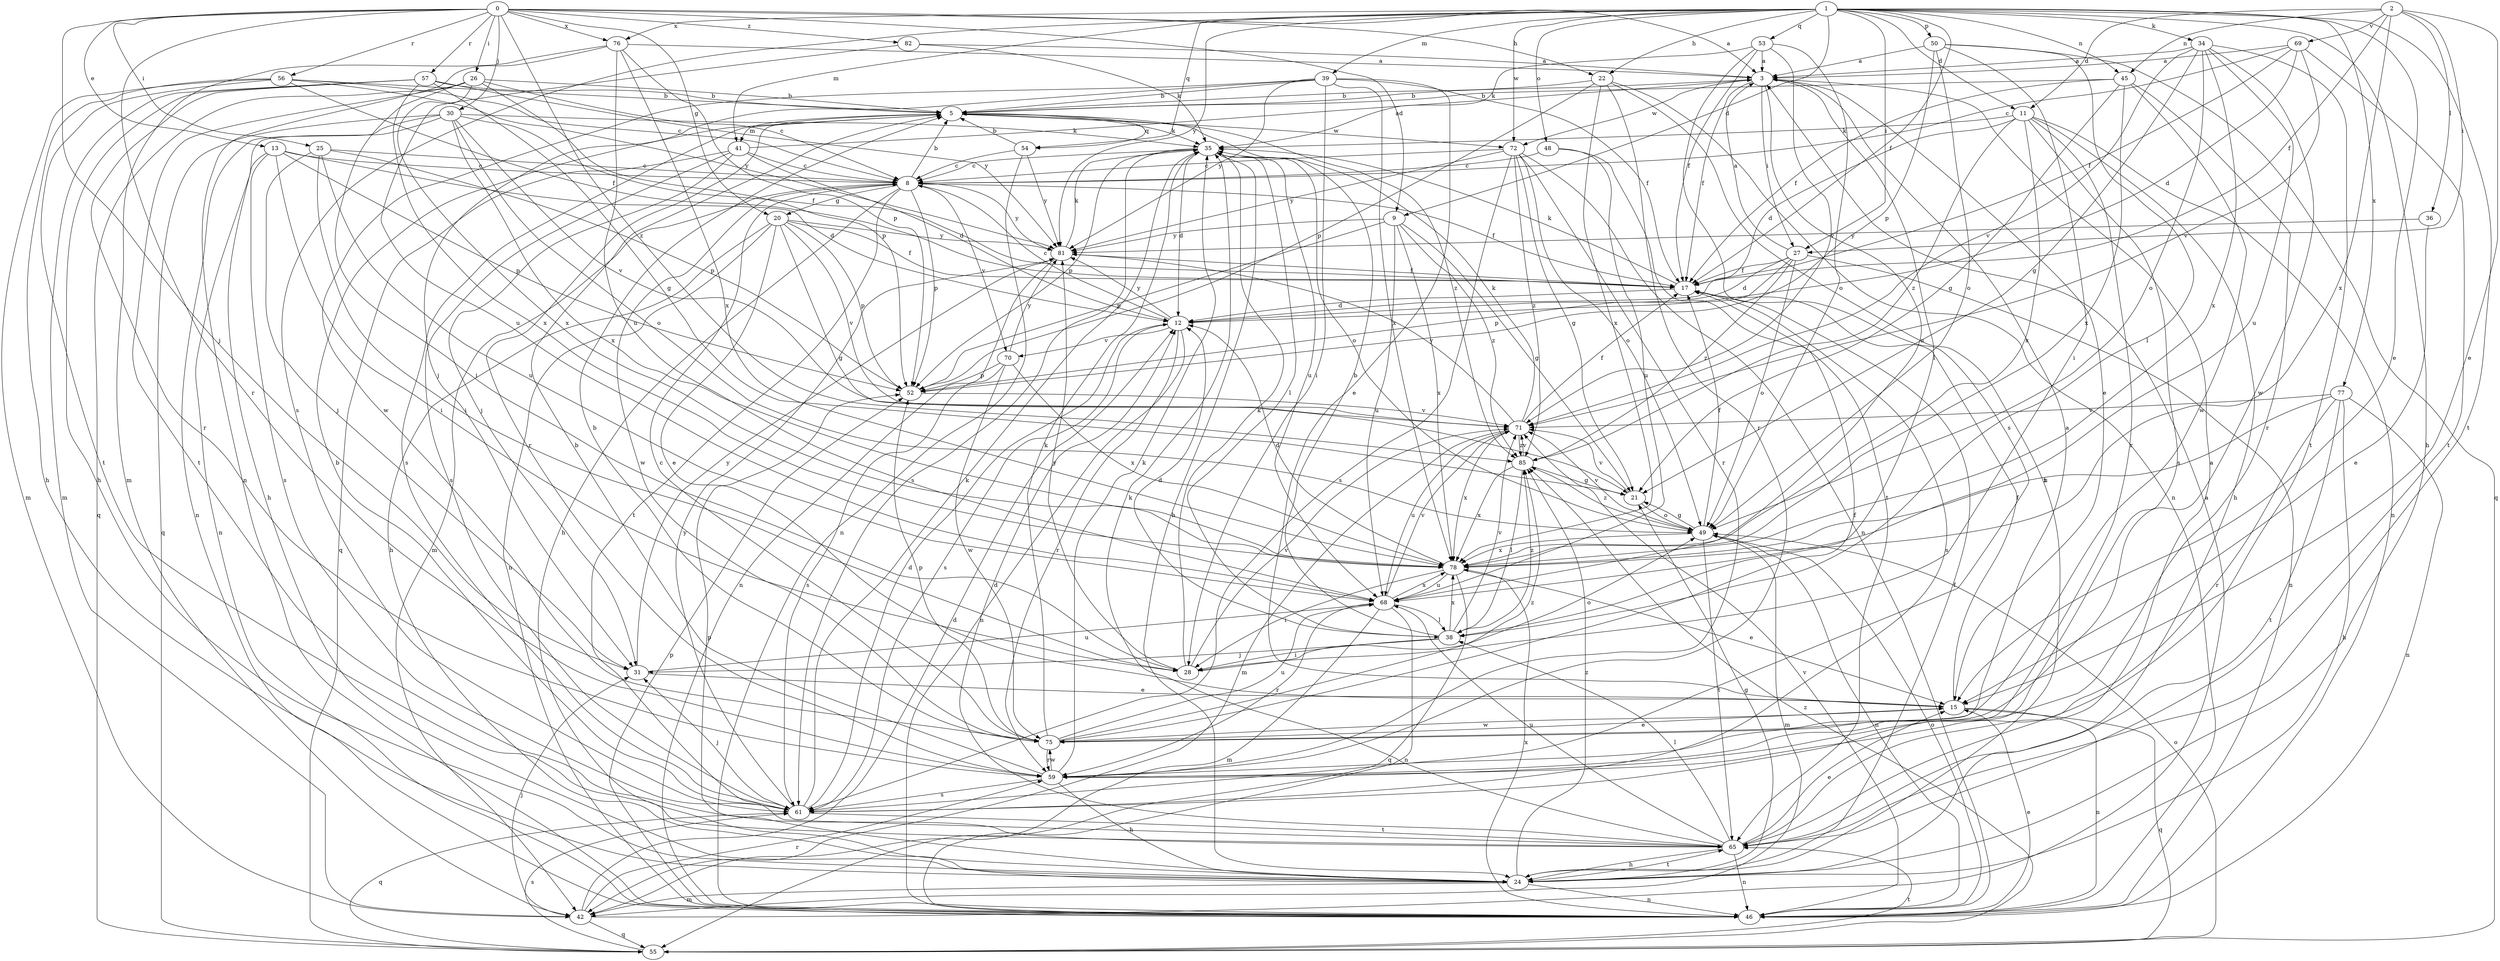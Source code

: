 strict digraph  {
0;
1;
2;
3;
5;
8;
9;
11;
12;
13;
15;
17;
20;
21;
22;
24;
25;
26;
27;
28;
30;
31;
34;
35;
36;
38;
39;
41;
42;
45;
46;
48;
49;
50;
52;
53;
54;
55;
56;
57;
59;
61;
65;
68;
69;
70;
71;
72;
75;
76;
77;
78;
81;
82;
85;
0 -> 3  [label=a];
0 -> 9  [label=d];
0 -> 13  [label=e];
0 -> 20  [label=g];
0 -> 22  [label=h];
0 -> 25  [label=i];
0 -> 26  [label=i];
0 -> 30  [label=j];
0 -> 31  [label=j];
0 -> 56  [label=r];
0 -> 57  [label=r];
0 -> 59  [label=r];
0 -> 76  [label=x];
0 -> 82  [label=z];
0 -> 85  [label=z];
1 -> 9  [label=d];
1 -> 11  [label=d];
1 -> 15  [label=e];
1 -> 17  [label=f];
1 -> 22  [label=h];
1 -> 24  [label=h];
1 -> 27  [label=i];
1 -> 34  [label=k];
1 -> 39  [label=m];
1 -> 41  [label=m];
1 -> 45  [label=n];
1 -> 48  [label=o];
1 -> 50  [label=p];
1 -> 53  [label=q];
1 -> 54  [label=q];
1 -> 61  [label=s];
1 -> 65  [label=t];
1 -> 72  [label=w];
1 -> 76  [label=x];
1 -> 77  [label=x];
1 -> 81  [label=y];
2 -> 11  [label=d];
2 -> 15  [label=e];
2 -> 17  [label=f];
2 -> 27  [label=i];
2 -> 36  [label=l];
2 -> 45  [label=n];
2 -> 69  [label=v];
2 -> 78  [label=x];
3 -> 5  [label=b];
3 -> 15  [label=e];
3 -> 17  [label=f];
3 -> 27  [label=i];
3 -> 38  [label=l];
3 -> 68  [label=u];
3 -> 72  [label=w];
5 -> 35  [label=k];
5 -> 41  [label=m];
5 -> 54  [label=q];
5 -> 59  [label=r];
5 -> 61  [label=s];
5 -> 72  [label=w];
5 -> 85  [label=z];
8 -> 5  [label=b];
8 -> 17  [label=f];
8 -> 20  [label=g];
8 -> 24  [label=h];
8 -> 42  [label=m];
8 -> 52  [label=p];
8 -> 65  [label=t];
8 -> 70  [label=v];
8 -> 75  [label=w];
8 -> 81  [label=y];
9 -> 21  [label=g];
9 -> 52  [label=p];
9 -> 68  [label=u];
9 -> 78  [label=x];
9 -> 81  [label=y];
9 -> 85  [label=z];
11 -> 12  [label=d];
11 -> 24  [label=h];
11 -> 35  [label=k];
11 -> 46  [label=n];
11 -> 59  [label=r];
11 -> 61  [label=s];
11 -> 78  [label=x];
11 -> 85  [label=z];
12 -> 8  [label=c];
12 -> 46  [label=n];
12 -> 59  [label=r];
12 -> 61  [label=s];
12 -> 70  [label=v];
12 -> 81  [label=y];
13 -> 8  [label=c];
13 -> 12  [label=d];
13 -> 28  [label=i];
13 -> 46  [label=n];
13 -> 52  [label=p];
13 -> 61  [label=s];
15 -> 17  [label=f];
15 -> 46  [label=n];
15 -> 55  [label=q];
15 -> 75  [label=w];
17 -> 12  [label=d];
17 -> 35  [label=k];
17 -> 61  [label=s];
20 -> 15  [label=e];
20 -> 17  [label=f];
20 -> 21  [label=g];
20 -> 24  [label=h];
20 -> 46  [label=n];
20 -> 52  [label=p];
20 -> 71  [label=v];
20 -> 81  [label=y];
21 -> 49  [label=o];
21 -> 71  [label=v];
22 -> 5  [label=b];
22 -> 24  [label=h];
22 -> 46  [label=n];
22 -> 52  [label=p];
22 -> 59  [label=r];
22 -> 78  [label=x];
24 -> 17  [label=f];
24 -> 21  [label=g];
24 -> 42  [label=m];
24 -> 46  [label=n];
24 -> 52  [label=p];
24 -> 65  [label=t];
24 -> 85  [label=z];
25 -> 8  [label=c];
25 -> 28  [label=i];
25 -> 31  [label=j];
25 -> 52  [label=p];
25 -> 68  [label=u];
26 -> 5  [label=b];
26 -> 8  [label=c];
26 -> 28  [label=i];
26 -> 52  [label=p];
26 -> 55  [label=q];
26 -> 65  [label=t];
26 -> 78  [label=x];
27 -> 3  [label=a];
27 -> 12  [label=d];
27 -> 17  [label=f];
27 -> 46  [label=n];
27 -> 49  [label=o];
27 -> 52  [label=p];
27 -> 85  [label=z];
28 -> 35  [label=k];
28 -> 49  [label=o];
28 -> 71  [label=v];
28 -> 81  [label=y];
30 -> 17  [label=f];
30 -> 24  [label=h];
30 -> 35  [label=k];
30 -> 46  [label=n];
30 -> 49  [label=o];
30 -> 55  [label=q];
30 -> 71  [label=v];
30 -> 78  [label=x];
31 -> 15  [label=e];
31 -> 68  [label=u];
31 -> 81  [label=y];
34 -> 3  [label=a];
34 -> 21  [label=g];
34 -> 49  [label=o];
34 -> 65  [label=t];
34 -> 68  [label=u];
34 -> 71  [label=v];
34 -> 75  [label=w];
34 -> 78  [label=x];
35 -> 8  [label=c];
35 -> 12  [label=d];
35 -> 24  [label=h];
35 -> 38  [label=l];
35 -> 49  [label=o];
35 -> 52  [label=p];
35 -> 61  [label=s];
35 -> 68  [label=u];
36 -> 15  [label=e];
36 -> 81  [label=y];
38 -> 5  [label=b];
38 -> 12  [label=d];
38 -> 28  [label=i];
38 -> 31  [label=j];
38 -> 71  [label=v];
38 -> 78  [label=x];
38 -> 85  [label=z];
39 -> 5  [label=b];
39 -> 15  [label=e];
39 -> 17  [label=f];
39 -> 28  [label=i];
39 -> 31  [label=j];
39 -> 75  [label=w];
39 -> 78  [label=x];
39 -> 81  [label=y];
41 -> 3  [label=a];
41 -> 8  [label=c];
41 -> 12  [label=d];
41 -> 31  [label=j];
41 -> 55  [label=q];
41 -> 61  [label=s];
42 -> 3  [label=a];
42 -> 12  [label=d];
42 -> 31  [label=j];
42 -> 55  [label=q];
42 -> 59  [label=r];
45 -> 5  [label=b];
45 -> 17  [label=f];
45 -> 21  [label=g];
45 -> 59  [label=r];
45 -> 75  [label=w];
45 -> 78  [label=x];
46 -> 15  [label=e];
46 -> 49  [label=o];
46 -> 52  [label=p];
46 -> 71  [label=v];
46 -> 78  [label=x];
48 -> 8  [label=c];
48 -> 65  [label=t];
48 -> 68  [label=u];
49 -> 17  [label=f];
49 -> 21  [label=g];
49 -> 42  [label=m];
49 -> 46  [label=n];
49 -> 65  [label=t];
49 -> 71  [label=v];
49 -> 78  [label=x];
49 -> 85  [label=z];
50 -> 3  [label=a];
50 -> 28  [label=i];
50 -> 38  [label=l];
50 -> 49  [label=o];
50 -> 52  [label=p];
50 -> 55  [label=q];
52 -> 71  [label=v];
53 -> 3  [label=a];
53 -> 17  [label=f];
53 -> 35  [label=k];
53 -> 49  [label=o];
53 -> 61  [label=s];
53 -> 71  [label=v];
54 -> 5  [label=b];
54 -> 8  [label=c];
54 -> 46  [label=n];
54 -> 81  [label=y];
55 -> 49  [label=o];
55 -> 61  [label=s];
55 -> 65  [label=t];
55 -> 85  [label=z];
56 -> 5  [label=b];
56 -> 8  [label=c];
56 -> 17  [label=f];
56 -> 24  [label=h];
56 -> 42  [label=m];
56 -> 65  [label=t];
56 -> 81  [label=y];
57 -> 5  [label=b];
57 -> 21  [label=g];
57 -> 24  [label=h];
57 -> 42  [label=m];
57 -> 59  [label=r];
57 -> 78  [label=x];
57 -> 81  [label=y];
59 -> 3  [label=a];
59 -> 5  [label=b];
59 -> 24  [label=h];
59 -> 35  [label=k];
59 -> 61  [label=s];
59 -> 75  [label=w];
61 -> 5  [label=b];
61 -> 12  [label=d];
61 -> 31  [label=j];
61 -> 35  [label=k];
61 -> 55  [label=q];
61 -> 65  [label=t];
61 -> 81  [label=y];
65 -> 3  [label=a];
65 -> 12  [label=d];
65 -> 15  [label=e];
65 -> 24  [label=h];
65 -> 35  [label=k];
65 -> 38  [label=l];
65 -> 46  [label=n];
65 -> 68  [label=u];
68 -> 38  [label=l];
68 -> 42  [label=m];
68 -> 46  [label=n];
68 -> 59  [label=r];
68 -> 71  [label=v];
68 -> 78  [label=x];
69 -> 3  [label=a];
69 -> 8  [label=c];
69 -> 12  [label=d];
69 -> 17  [label=f];
69 -> 65  [label=t];
69 -> 71  [label=v];
70 -> 52  [label=p];
70 -> 61  [label=s];
70 -> 75  [label=w];
70 -> 78  [label=x];
70 -> 81  [label=y];
71 -> 17  [label=f];
71 -> 35  [label=k];
71 -> 42  [label=m];
71 -> 68  [label=u];
71 -> 78  [label=x];
71 -> 81  [label=y];
71 -> 85  [label=z];
72 -> 8  [label=c];
72 -> 21  [label=g];
72 -> 46  [label=n];
72 -> 49  [label=o];
72 -> 59  [label=r];
72 -> 61  [label=s];
72 -> 81  [label=y];
72 -> 85  [label=z];
75 -> 5  [label=b];
75 -> 8  [label=c];
75 -> 15  [label=e];
75 -> 17  [label=f];
75 -> 35  [label=k];
75 -> 52  [label=p];
75 -> 59  [label=r];
75 -> 68  [label=u];
75 -> 85  [label=z];
76 -> 3  [label=a];
76 -> 42  [label=m];
76 -> 46  [label=n];
76 -> 52  [label=p];
76 -> 68  [label=u];
76 -> 78  [label=x];
77 -> 24  [label=h];
77 -> 46  [label=n];
77 -> 59  [label=r];
77 -> 65  [label=t];
77 -> 71  [label=v];
77 -> 78  [label=x];
78 -> 12  [label=d];
78 -> 15  [label=e];
78 -> 28  [label=i];
78 -> 55  [label=q];
78 -> 68  [label=u];
81 -> 17  [label=f];
81 -> 35  [label=k];
81 -> 46  [label=n];
82 -> 3  [label=a];
82 -> 35  [label=k];
82 -> 68  [label=u];
85 -> 21  [label=g];
85 -> 38  [label=l];
85 -> 71  [label=v];
85 -> 78  [label=x];
}
